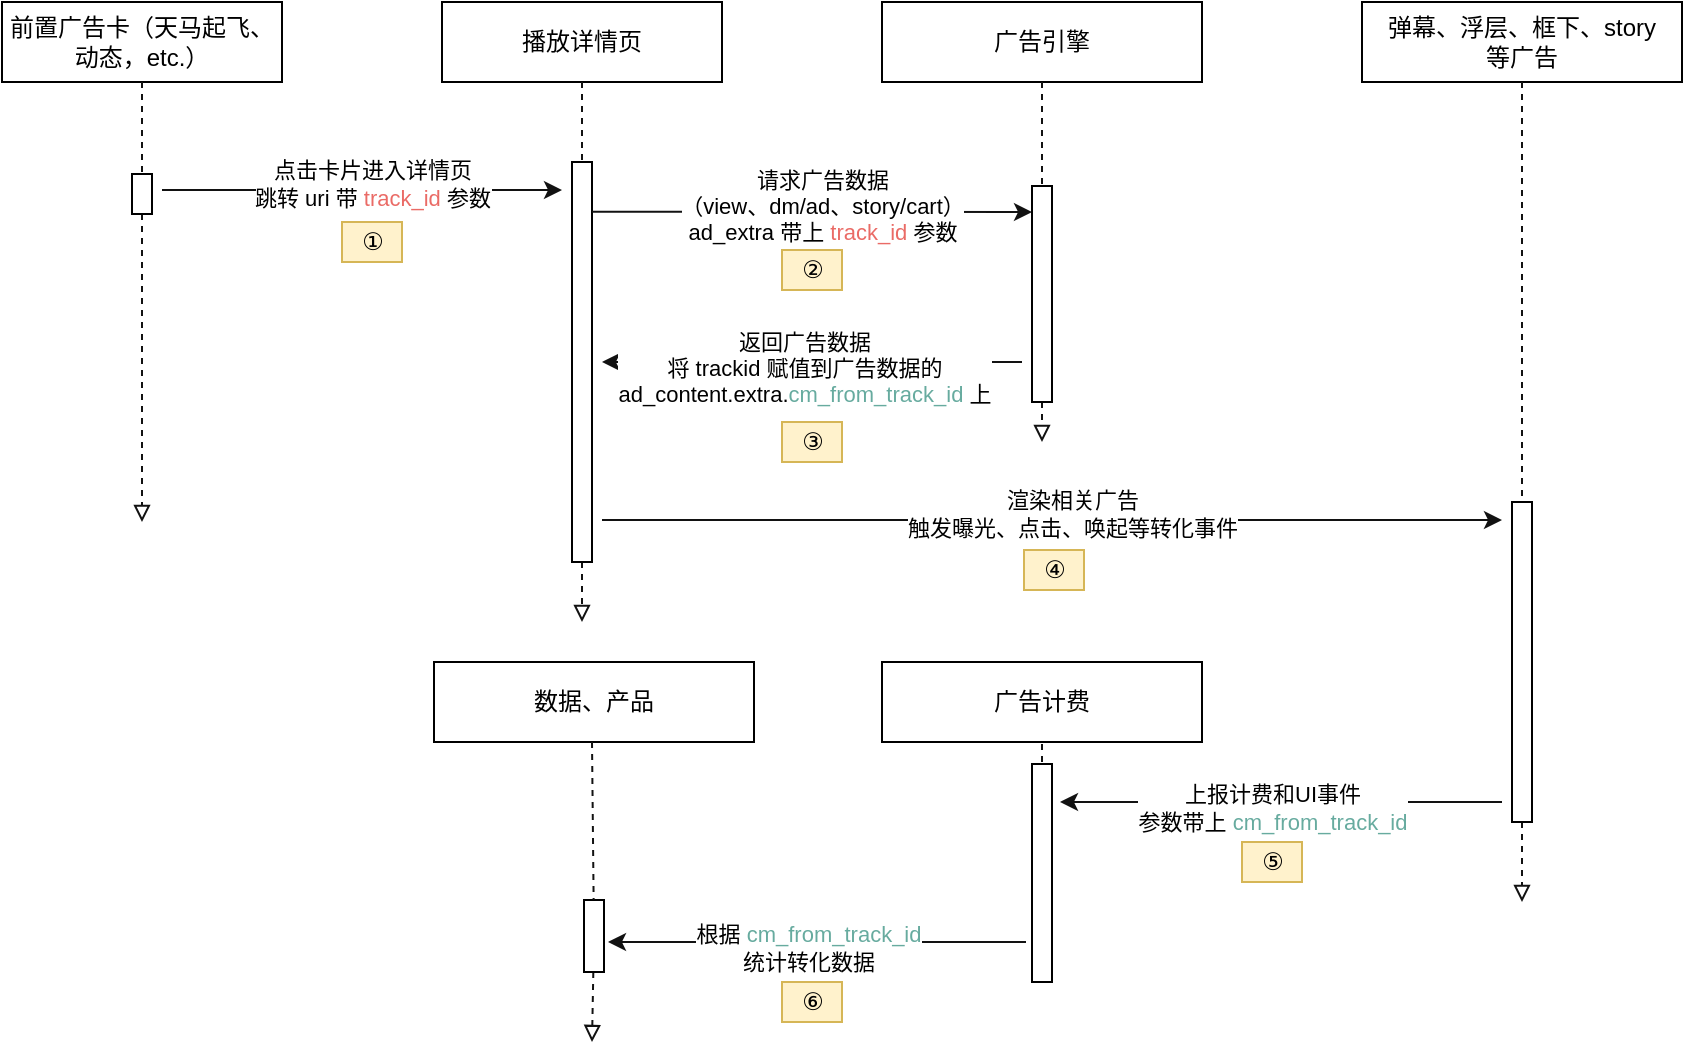 <mxfile version="17.0.0" type="github">
  <diagram id="q6yRUSRNz8q-C1fMmrtT" name="Page-1">
    <mxGraphModel dx="702" dy="447" grid="1" gridSize="10" guides="1" tooltips="1" connect="1" arrows="1" fold="1" page="1" pageScale="1" pageWidth="827" pageHeight="1169" math="0" shadow="0">
      <root>
        <mxCell id="0" />
        <mxCell id="1" parent="0" />
        <mxCell id="r_xd5Zc-UnmTBXiOUZ6F-1" value="前置广告卡（天马起飞、动态，etc.）" style="rounded=0;whiteSpace=wrap;html=1;" parent="1" vertex="1">
          <mxGeometry x="100" y="100" width="140" height="40" as="geometry" />
        </mxCell>
        <mxCell id="r_xd5Zc-UnmTBXiOUZ6F-2" value="播放详情页" style="rounded=0;whiteSpace=wrap;html=1;" parent="1" vertex="1">
          <mxGeometry x="320" y="100" width="140" height="40" as="geometry" />
        </mxCell>
        <mxCell id="r_xd5Zc-UnmTBXiOUZ6F-3" value="弹幕、浮层、框下、story&lt;br&gt;等广告" style="rounded=0;whiteSpace=wrap;html=1;" parent="1" vertex="1">
          <mxGeometry x="780" y="100" width="160" height="40" as="geometry" />
        </mxCell>
        <mxCell id="r_xd5Zc-UnmTBXiOUZ6F-5" value="广告引擎" style="rounded=0;whiteSpace=wrap;html=1;" parent="1" vertex="1">
          <mxGeometry x="540" y="100" width="160" height="40" as="geometry" />
        </mxCell>
        <mxCell id="r_xd5Zc-UnmTBXiOUZ6F-6" value="" style="endArrow=block;dashed=1;html=1;strokeWidth=1;rounded=0;endFill=0;strokeColor=#121212;startArrow=none;startFill=0;exitX=0.5;exitY=1;exitDx=0;exitDy=0;" parent="1" source="r_xd5Zc-UnmTBXiOUZ6F-7" edge="1">
          <mxGeometry width="50" height="50" relative="1" as="geometry">
            <mxPoint x="50" y="310" as="sourcePoint" />
            <mxPoint x="170" y="360" as="targetPoint" />
          </mxGeometry>
        </mxCell>
        <mxCell id="r_xd5Zc-UnmTBXiOUZ6F-7" value="" style="rounded=0;whiteSpace=wrap;html=1;" parent="1" vertex="1">
          <mxGeometry x="165" y="186" width="10" height="20" as="geometry" />
        </mxCell>
        <mxCell id="r_xd5Zc-UnmTBXiOUZ6F-8" value="" style="endArrow=none;dashed=1;html=1;strokeWidth=1;rounded=0;endFill=0;strokeColor=#121212;startArrow=none;startFill=0;exitX=0.5;exitY=1;exitDx=0;exitDy=0;" parent="1" source="r_xd5Zc-UnmTBXiOUZ6F-1" target="r_xd5Zc-UnmTBXiOUZ6F-7" edge="1">
          <mxGeometry width="50" height="50" relative="1" as="geometry">
            <mxPoint x="170" y="140" as="sourcePoint" />
            <mxPoint x="170" y="600" as="targetPoint" />
          </mxGeometry>
        </mxCell>
        <mxCell id="r_xd5Zc-UnmTBXiOUZ6F-9" value="" style="endArrow=classic;html=1;rounded=0;strokeColor=#121212;strokeWidth=1;" parent="1" edge="1">
          <mxGeometry width="50" height="50" relative="1" as="geometry">
            <mxPoint x="180" y="194" as="sourcePoint" />
            <mxPoint x="380" y="194" as="targetPoint" />
          </mxGeometry>
        </mxCell>
        <mxCell id="r_xd5Zc-UnmTBXiOUZ6F-11" value="点击卡片进入详情页&lt;br&gt;跳转 uri 带 &lt;font color=&quot;#ea6b66&quot;&gt;track_id&lt;/font&gt; 参数" style="edgeLabel;html=1;align=center;verticalAlign=middle;resizable=0;points=[];" parent="r_xd5Zc-UnmTBXiOUZ6F-9" vertex="1" connectable="0">
          <mxGeometry x="0.044" y="3" relative="1" as="geometry">
            <mxPoint as="offset" />
          </mxGeometry>
        </mxCell>
        <mxCell id="r_xd5Zc-UnmTBXiOUZ6F-10" value="" style="endArrow=block;dashed=1;html=1;strokeWidth=1;rounded=0;endFill=0;strokeColor=#121212;startArrow=none;startFill=0;exitX=0.5;exitY=1;exitDx=0;exitDy=0;" parent="1" source="r_xd5Zc-UnmTBXiOUZ6F-12" edge="1">
          <mxGeometry width="50" height="50" relative="1" as="geometry">
            <mxPoint x="389.66" y="140.0" as="sourcePoint" />
            <mxPoint x="390" y="410" as="targetPoint" />
          </mxGeometry>
        </mxCell>
        <mxCell id="r_xd5Zc-UnmTBXiOUZ6F-12" value="" style="rounded=0;whiteSpace=wrap;html=1;" parent="1" vertex="1">
          <mxGeometry x="385" y="180" width="10" height="200" as="geometry" />
        </mxCell>
        <mxCell id="r_xd5Zc-UnmTBXiOUZ6F-13" value="" style="endArrow=none;dashed=1;html=1;strokeWidth=1;rounded=0;endFill=0;strokeColor=#121212;startArrow=none;startFill=0;exitX=0.5;exitY=1;exitDx=0;exitDy=0;" parent="1" source="r_xd5Zc-UnmTBXiOUZ6F-2" target="r_xd5Zc-UnmTBXiOUZ6F-12" edge="1">
          <mxGeometry width="50" height="50" relative="1" as="geometry">
            <mxPoint x="390" y="140" as="sourcePoint" />
            <mxPoint x="390" y="600" as="targetPoint" />
          </mxGeometry>
        </mxCell>
        <mxCell id="r_xd5Zc-UnmTBXiOUZ6F-14" value="" style="endArrow=block;dashed=1;html=1;strokeWidth=1;rounded=0;endFill=0;strokeColor=#121212;startArrow=none;startFill=0;exitX=0.5;exitY=1;exitDx=0;exitDy=0;" parent="1" source="r_xd5Zc-UnmTBXiOUZ6F-17" edge="1">
          <mxGeometry width="50" height="50" relative="1" as="geometry">
            <mxPoint x="619.66" y="180.0" as="sourcePoint" />
            <mxPoint x="620" y="320" as="targetPoint" />
          </mxGeometry>
        </mxCell>
        <mxCell id="r_xd5Zc-UnmTBXiOUZ6F-15" value="" style="endArrow=classic;html=1;rounded=0;strokeColor=#121212;strokeWidth=1;exitX=1;exitY=0.5;exitDx=0;exitDy=0;" parent="1" edge="1">
          <mxGeometry width="50" height="50" relative="1" as="geometry">
            <mxPoint x="395" y="204.82" as="sourcePoint" />
            <mxPoint x="615" y="205" as="targetPoint" />
          </mxGeometry>
        </mxCell>
        <mxCell id="r_xd5Zc-UnmTBXiOUZ6F-16" value="请求广告数据&lt;br&gt;（view、dm/ad、story/cart）&lt;br&gt;ad_extra 带上&amp;nbsp;&lt;span style=&quot;color: rgb(234 , 107 , 102)&quot;&gt;track_id&lt;/span&gt;&amp;nbsp;参数" style="edgeLabel;html=1;align=center;verticalAlign=middle;resizable=0;points=[];" parent="r_xd5Zc-UnmTBXiOUZ6F-15" vertex="1" connectable="0">
          <mxGeometry x="0.044" y="3" relative="1" as="geometry">
            <mxPoint as="offset" />
          </mxGeometry>
        </mxCell>
        <mxCell id="r_xd5Zc-UnmTBXiOUZ6F-17" value="" style="rounded=0;whiteSpace=wrap;html=1;" parent="1" vertex="1">
          <mxGeometry x="615" y="192" width="10" height="108" as="geometry" />
        </mxCell>
        <mxCell id="r_xd5Zc-UnmTBXiOUZ6F-18" value="" style="endArrow=none;dashed=1;html=1;strokeWidth=1;rounded=0;endFill=0;strokeColor=#121212;startArrow=none;startFill=0;exitX=0.5;exitY=1;exitDx=0;exitDy=0;" parent="1" source="r_xd5Zc-UnmTBXiOUZ6F-5" target="r_xd5Zc-UnmTBXiOUZ6F-17" edge="1">
          <mxGeometry width="50" height="50" relative="1" as="geometry">
            <mxPoint x="620" y="140" as="sourcePoint" />
            <mxPoint x="620" y="600" as="targetPoint" />
          </mxGeometry>
        </mxCell>
        <mxCell id="r_xd5Zc-UnmTBXiOUZ6F-19" value="" style="endArrow=classic;html=1;rounded=0;strokeColor=#121212;strokeWidth=1;" parent="1" edge="1">
          <mxGeometry width="50" height="50" relative="1" as="geometry">
            <mxPoint x="610" y="280" as="sourcePoint" />
            <mxPoint x="400" y="280" as="targetPoint" />
          </mxGeometry>
        </mxCell>
        <mxCell id="r_xd5Zc-UnmTBXiOUZ6F-20" value="返回广告数据&lt;br&gt;将 trackid 赋值到广告数据的&lt;br&gt;ad_content.extra.&lt;font color=&quot;#67ab9f&quot;&gt;cm_from_track_id&lt;/font&gt; 上" style="edgeLabel;html=1;align=center;verticalAlign=middle;resizable=0;points=[];" parent="r_xd5Zc-UnmTBXiOUZ6F-19" vertex="1" connectable="0">
          <mxGeometry x="0.044" y="3" relative="1" as="geometry">
            <mxPoint as="offset" />
          </mxGeometry>
        </mxCell>
        <mxCell id="r_xd5Zc-UnmTBXiOUZ6F-21" value="" style="endArrow=block;dashed=1;html=1;strokeWidth=1;rounded=0;endFill=0;strokeColor=#121212;startArrow=none;startFill=0;exitX=0.5;exitY=1;exitDx=0;exitDy=0;" parent="1" source="r_xd5Zc-UnmTBXiOUZ6F-22" edge="1">
          <mxGeometry width="50" height="50" relative="1" as="geometry">
            <mxPoint x="859.66" y="180.0" as="sourcePoint" />
            <mxPoint x="860" y="550" as="targetPoint" />
          </mxGeometry>
        </mxCell>
        <mxCell id="r_xd5Zc-UnmTBXiOUZ6F-22" value="" style="rounded=0;whiteSpace=wrap;html=1;" parent="1" vertex="1">
          <mxGeometry x="855" y="350" width="10" height="160" as="geometry" />
        </mxCell>
        <mxCell id="r_xd5Zc-UnmTBXiOUZ6F-23" value="" style="endArrow=none;dashed=1;html=1;strokeWidth=1;rounded=0;endFill=0;strokeColor=#121212;startArrow=none;startFill=0;exitX=0.5;exitY=1;exitDx=0;exitDy=0;" parent="1" source="r_xd5Zc-UnmTBXiOUZ6F-3" target="r_xd5Zc-UnmTBXiOUZ6F-22" edge="1">
          <mxGeometry width="50" height="50" relative="1" as="geometry">
            <mxPoint x="860" y="140" as="sourcePoint" />
            <mxPoint x="860" y="600" as="targetPoint" />
          </mxGeometry>
        </mxCell>
        <mxCell id="r_xd5Zc-UnmTBXiOUZ6F-25" value="" style="endArrow=classic;html=1;rounded=0;strokeColor=#121212;strokeWidth=1;" parent="1" edge="1">
          <mxGeometry width="50" height="50" relative="1" as="geometry">
            <mxPoint x="400" y="359" as="sourcePoint" />
            <mxPoint x="850" y="359" as="targetPoint" />
          </mxGeometry>
        </mxCell>
        <mxCell id="r_xd5Zc-UnmTBXiOUZ6F-26" value="渲染相关广告&lt;br&gt;触发曝光、点击、唤起等转化事件" style="edgeLabel;html=1;align=center;verticalAlign=middle;resizable=0;points=[];" parent="r_xd5Zc-UnmTBXiOUZ6F-25" vertex="1" connectable="0">
          <mxGeometry x="0.044" y="3" relative="1" as="geometry">
            <mxPoint as="offset" />
          </mxGeometry>
        </mxCell>
        <mxCell id="r_xd5Zc-UnmTBXiOUZ6F-27" value="广告计费" style="rounded=0;whiteSpace=wrap;html=1;" parent="1" vertex="1">
          <mxGeometry x="540" y="430" width="160" height="40" as="geometry" />
        </mxCell>
        <mxCell id="r_xd5Zc-UnmTBXiOUZ6F-28" value="" style="rounded=0;whiteSpace=wrap;html=1;" parent="1" vertex="1">
          <mxGeometry x="615" y="481" width="10" height="109" as="geometry" />
        </mxCell>
        <mxCell id="r_xd5Zc-UnmTBXiOUZ6F-29" value="" style="endArrow=none;dashed=1;html=1;strokeWidth=1;rounded=0;endFill=0;strokeColor=#121212;startArrow=none;startFill=0;exitX=0.5;exitY=1;exitDx=0;exitDy=0;" parent="1" target="r_xd5Zc-UnmTBXiOUZ6F-28" edge="1">
          <mxGeometry width="50" height="50" relative="1" as="geometry">
            <mxPoint x="620" y="471" as="sourcePoint" />
            <mxPoint x="620" y="931" as="targetPoint" />
          </mxGeometry>
        </mxCell>
        <mxCell id="r_xd5Zc-UnmTBXiOUZ6F-30" value="" style="endArrow=classic;html=1;rounded=0;strokeColor=#121212;strokeWidth=1;" parent="1" edge="1">
          <mxGeometry width="50" height="50" relative="1" as="geometry">
            <mxPoint x="850" y="500" as="sourcePoint" />
            <mxPoint x="629" y="500" as="targetPoint" />
          </mxGeometry>
        </mxCell>
        <mxCell id="r_xd5Zc-UnmTBXiOUZ6F-31" value="上报计费和UI事件&lt;br&gt;参数带上&amp;nbsp;&lt;span style=&quot;color: rgb(103 , 171 , 159)&quot;&gt;cm_from_track_id&lt;/span&gt;" style="edgeLabel;html=1;align=center;verticalAlign=middle;resizable=0;points=[];" parent="r_xd5Zc-UnmTBXiOUZ6F-30" vertex="1" connectable="0">
          <mxGeometry x="0.044" y="3" relative="1" as="geometry">
            <mxPoint as="offset" />
          </mxGeometry>
        </mxCell>
        <mxCell id="r_xd5Zc-UnmTBXiOUZ6F-32" value="①" style="text;html=1;align=center;verticalAlign=middle;resizable=0;points=[];autosize=1;strokeColor=#d6b656;fillColor=#fff2cc;" parent="1" vertex="1">
          <mxGeometry x="270" y="210" width="30" height="20" as="geometry" />
        </mxCell>
        <mxCell id="r_xd5Zc-UnmTBXiOUZ6F-33" value="②" style="text;html=1;align=center;verticalAlign=middle;resizable=0;points=[];autosize=1;strokeColor=#d6b656;fillColor=#fff2cc;" parent="1" vertex="1">
          <mxGeometry x="490" y="224" width="30" height="20" as="geometry" />
        </mxCell>
        <mxCell id="r_xd5Zc-UnmTBXiOUZ6F-34" value="③" style="text;html=1;align=center;verticalAlign=middle;resizable=0;points=[];autosize=1;strokeColor=#d6b656;fillColor=#fff2cc;" parent="1" vertex="1">
          <mxGeometry x="490" y="310" width="30" height="20" as="geometry" />
        </mxCell>
        <mxCell id="r_xd5Zc-UnmTBXiOUZ6F-35" value="④" style="text;html=1;align=center;verticalAlign=middle;resizable=0;points=[];autosize=1;strokeColor=#d6b656;fillColor=#fff2cc;" parent="1" vertex="1">
          <mxGeometry x="611" y="374" width="30" height="20" as="geometry" />
        </mxCell>
        <mxCell id="r_xd5Zc-UnmTBXiOUZ6F-36" value="⑤" style="text;html=1;align=center;verticalAlign=middle;resizable=0;points=[];autosize=1;strokeColor=#d6b656;fillColor=#fff2cc;" parent="1" vertex="1">
          <mxGeometry x="720" y="520" width="30" height="20" as="geometry" />
        </mxCell>
        <mxCell id="r_xd5Zc-UnmTBXiOUZ6F-37" value="数据、产品" style="rounded=0;whiteSpace=wrap;html=1;" parent="1" vertex="1">
          <mxGeometry x="316" y="430" width="160" height="40" as="geometry" />
        </mxCell>
        <mxCell id="r_xd5Zc-UnmTBXiOUZ6F-44" value="" style="endArrow=block;dashed=1;html=1;strokeWidth=1;rounded=0;endFill=0;strokeColor=#121212;startArrow=none;startFill=0;" parent="1" source="r_xd5Zc-UnmTBXiOUZ6F-45" edge="1">
          <mxGeometry width="50" height="50" relative="1" as="geometry">
            <mxPoint x="395" y="470" as="sourcePoint" />
            <mxPoint x="395" y="620" as="targetPoint" />
          </mxGeometry>
        </mxCell>
        <mxCell id="r_xd5Zc-UnmTBXiOUZ6F-45" value="" style="rounded=0;whiteSpace=wrap;html=1;" parent="1" vertex="1">
          <mxGeometry x="391" y="549" width="10" height="36" as="geometry" />
        </mxCell>
        <mxCell id="r_xd5Zc-UnmTBXiOUZ6F-48" value="" style="endArrow=none;dashed=1;html=1;strokeWidth=1;rounded=0;endFill=0;strokeColor=#121212;startArrow=none;startFill=0;" parent="1" target="r_xd5Zc-UnmTBXiOUZ6F-45" edge="1">
          <mxGeometry width="50" height="50" relative="1" as="geometry">
            <mxPoint x="395" y="470.0" as="sourcePoint" />
            <mxPoint x="395" y="620" as="targetPoint" />
          </mxGeometry>
        </mxCell>
        <mxCell id="r_xd5Zc-UnmTBXiOUZ6F-49" value="" style="endArrow=classic;html=1;rounded=0;strokeColor=#121212;strokeWidth=1;" parent="1" edge="1">
          <mxGeometry width="50" height="50" relative="1" as="geometry">
            <mxPoint x="612" y="570" as="sourcePoint" />
            <mxPoint x="403" y="570.0" as="targetPoint" />
          </mxGeometry>
        </mxCell>
        <mxCell id="r_xd5Zc-UnmTBXiOUZ6F-50" value="根据&amp;nbsp;&lt;span style=&quot;color: rgb(103 , 171 , 159)&quot;&gt;cm_from_track_id&lt;/span&gt;&lt;br&gt;统计转化数据" style="edgeLabel;html=1;align=center;verticalAlign=middle;resizable=0;points=[];" parent="r_xd5Zc-UnmTBXiOUZ6F-49" vertex="1" connectable="0">
          <mxGeometry x="0.044" y="3" relative="1" as="geometry">
            <mxPoint as="offset" />
          </mxGeometry>
        </mxCell>
        <mxCell id="r_xd5Zc-UnmTBXiOUZ6F-51" value="⑥" style="text;html=1;align=center;verticalAlign=middle;resizable=0;points=[];autosize=1;strokeColor=#d6b656;fillColor=#fff2cc;" parent="1" vertex="1">
          <mxGeometry x="490" y="590" width="30" height="20" as="geometry" />
        </mxCell>
      </root>
    </mxGraphModel>
  </diagram>
</mxfile>
